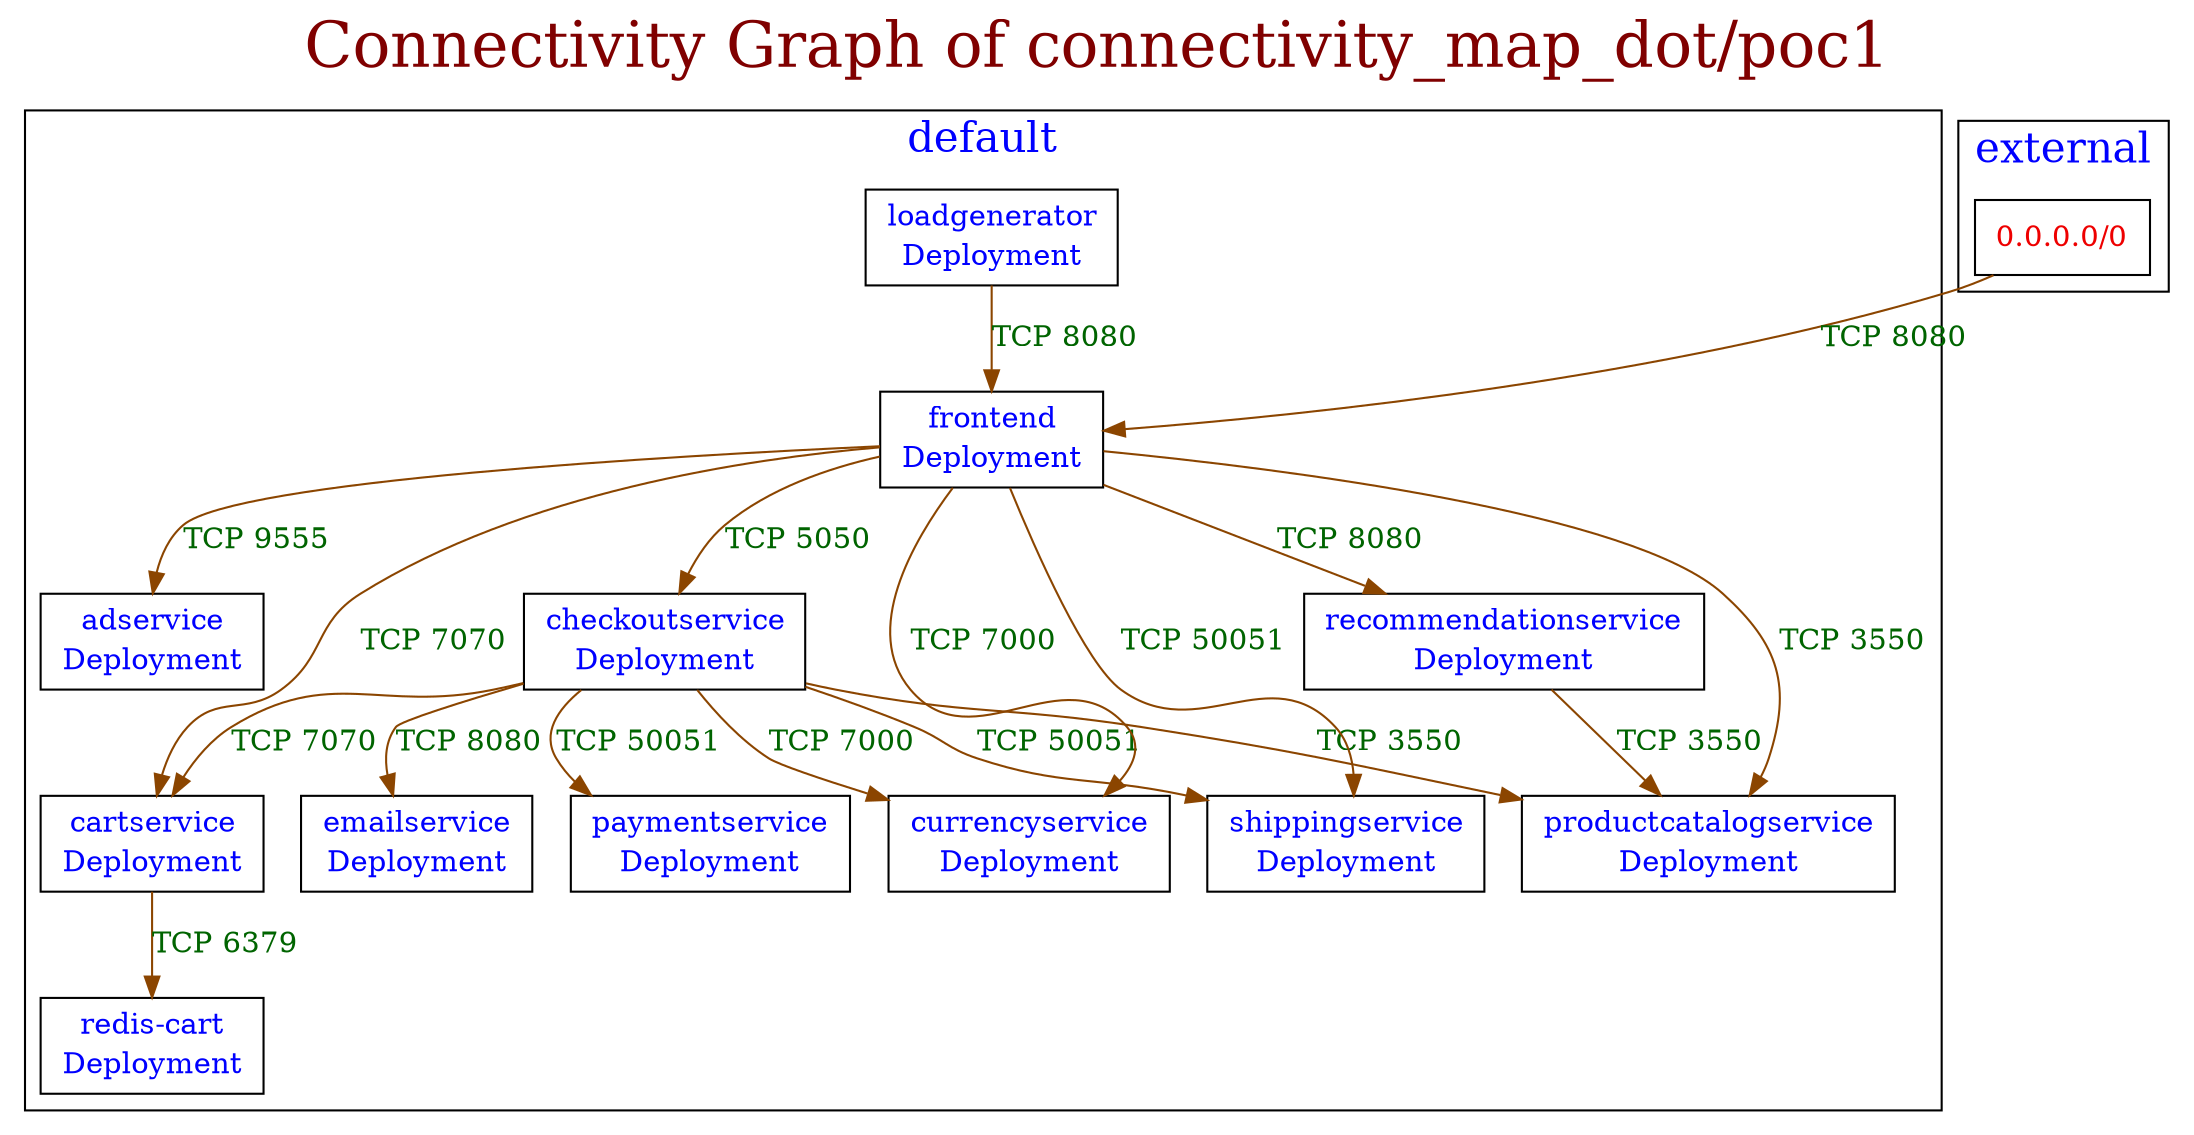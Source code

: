 // The Connectivity Graph of connectivity_map_dot/poc1
digraph {
	label="Connectivity Graph of connectivity_map_dot/poc1"	labelloc = "t"
	fontsize=30
	fontcolor=webmaroon
subgraph cluster_default_namespace{
	label="default"
	fontsize=20
	fontcolor=blue
	"default/adservice(Deployment)" [label=<<table border="0" cellspacing="0"><tr><td>adservice</td></tr><tr><td>Deployment</td></tr></table>> shape=box fontcolor=blue]
	"default/cartservice(Deployment)" [label=<<table border="0" cellspacing="0"><tr><td>cartservice</td></tr><tr><td>Deployment</td></tr></table>> shape=box fontcolor=blue]
	"default/checkoutservice(Deployment)" [label=<<table border="0" cellspacing="0"><tr><td>checkoutservice</td></tr><tr><td>Deployment</td></tr></table>> shape=box fontcolor=blue]
	"default/currencyservice(Deployment)" [label=<<table border="0" cellspacing="0"><tr><td>currencyservice</td></tr><tr><td>Deployment</td></tr></table>> shape=box fontcolor=blue]
	"default/emailservice(Deployment)" [label=<<table border="0" cellspacing="0"><tr><td>emailservice</td></tr><tr><td>Deployment</td></tr></table>> shape=box fontcolor=blue]
	"default/frontend(Deployment)" [label=<<table border="0" cellspacing="0"><tr><td>frontend</td></tr><tr><td>Deployment</td></tr></table>> shape=box fontcolor=blue]
	"default/loadgenerator(Deployment)" [label=<<table border="0" cellspacing="0"><tr><td>loadgenerator</td></tr><tr><td>Deployment</td></tr></table>> shape=box fontcolor=blue]
	"default/paymentservice(Deployment)" [label=<<table border="0" cellspacing="0"><tr><td>paymentservice</td></tr><tr><td>Deployment</td></tr></table>> shape=box fontcolor=blue]
	"default/productcatalogservice(Deployment)" [label=<<table border="0" cellspacing="0"><tr><td>productcatalogservice</td></tr><tr><td>Deployment</td></tr></table>> shape=box fontcolor=blue]
	"default/recommendationservice(Deployment)" [label=<<table border="0" cellspacing="0"><tr><td>recommendationservice</td></tr><tr><td>Deployment</td></tr></table>> shape=box fontcolor=blue]
	"default/redis-cart(Deployment)" [label=<<table border="0" cellspacing="0"><tr><td>redis-cart</td></tr><tr><td>Deployment</td></tr></table>> shape=box fontcolor=blue]
	"default/shippingservice(Deployment)" [label=<<table border="0" cellspacing="0"><tr><td>shippingservice</td></tr><tr><td>Deployment</td></tr></table>> shape=box fontcolor=blue]
}
subgraph cluster_external_namespace{
	label="external"
	fontsize=20
	fontcolor=blue
	"0.0.0.0/0" [label=<<table border="0" cellspacing="0"><tr><td>0.0.0.0/0</td></tr></table>> shape=box fontcolor=red2]
}
	"0.0.0.0/0" -> "default/frontend(Deployment)"[label="TCP 8080" color=darkorange4 fontcolor=darkgreen dir=both arrowhead=normal arrowtail=none]
	"default/cartservice(Deployment)" -> "default/redis-cart(Deployment)"[label="TCP 6379" color=darkorange4 fontcolor=darkgreen dir=both arrowhead=normal arrowtail=none]
	"default/checkoutservice(Deployment)" -> "default/cartservice(Deployment)"[label="TCP 7070" color=darkorange4 fontcolor=darkgreen dir=both arrowhead=normal arrowtail=none]
	"default/checkoutservice(Deployment)" -> "default/currencyservice(Deployment)"[label="TCP 7000" color=darkorange4 fontcolor=darkgreen dir=both arrowhead=normal arrowtail=none]
	"default/checkoutservice(Deployment)" -> "default/emailservice(Deployment)"[label="TCP 8080" color=darkorange4 fontcolor=darkgreen dir=both arrowhead=normal arrowtail=none]
	"default/checkoutservice(Deployment)" -> "default/paymentservice(Deployment)"[label="TCP 50051" color=darkorange4 fontcolor=darkgreen dir=both arrowhead=normal arrowtail=none]
	"default/checkoutservice(Deployment)" -> "default/productcatalogservice(Deployment)"[label="TCP 3550" color=darkorange4 fontcolor=darkgreen dir=both arrowhead=normal arrowtail=none]
	"default/checkoutservice(Deployment)" -> "default/shippingservice(Deployment)"[label="TCP 50051" color=darkorange4 fontcolor=darkgreen dir=both arrowhead=normal arrowtail=none]
	"default/frontend(Deployment)" -> "default/adservice(Deployment)"[label="TCP 9555" color=darkorange4 fontcolor=darkgreen dir=both arrowhead=normal arrowtail=none]
	"default/frontend(Deployment)" -> "default/cartservice(Deployment)"[label="TCP 7070" color=darkorange4 fontcolor=darkgreen dir=both arrowhead=normal arrowtail=none]
	"default/frontend(Deployment)" -> "default/checkoutservice(Deployment)"[label="TCP 5050" color=darkorange4 fontcolor=darkgreen dir=both arrowhead=normal arrowtail=none]
	"default/frontend(Deployment)" -> "default/currencyservice(Deployment)"[label="TCP 7000" color=darkorange4 fontcolor=darkgreen dir=both arrowhead=normal arrowtail=none]
	"default/frontend(Deployment)" -> "default/productcatalogservice(Deployment)"[label="TCP 3550" color=darkorange4 fontcolor=darkgreen dir=both arrowhead=normal arrowtail=none]
	"default/frontend(Deployment)" -> "default/recommendationservice(Deployment)"[label="TCP 8080" color=darkorange4 fontcolor=darkgreen dir=both arrowhead=normal arrowtail=none]
	"default/frontend(Deployment)" -> "default/shippingservice(Deployment)"[label="TCP 50051" color=darkorange4 fontcolor=darkgreen dir=both arrowhead=normal arrowtail=none]
	"default/loadgenerator(Deployment)" -> "default/frontend(Deployment)"[label="TCP 8080" color=darkorange4 fontcolor=darkgreen dir=both arrowhead=normal arrowtail=none]
	"default/recommendationservice(Deployment)" -> "default/productcatalogservice(Deployment)"[label="TCP 3550" color=darkorange4 fontcolor=darkgreen dir=both arrowhead=normal arrowtail=none]
}
